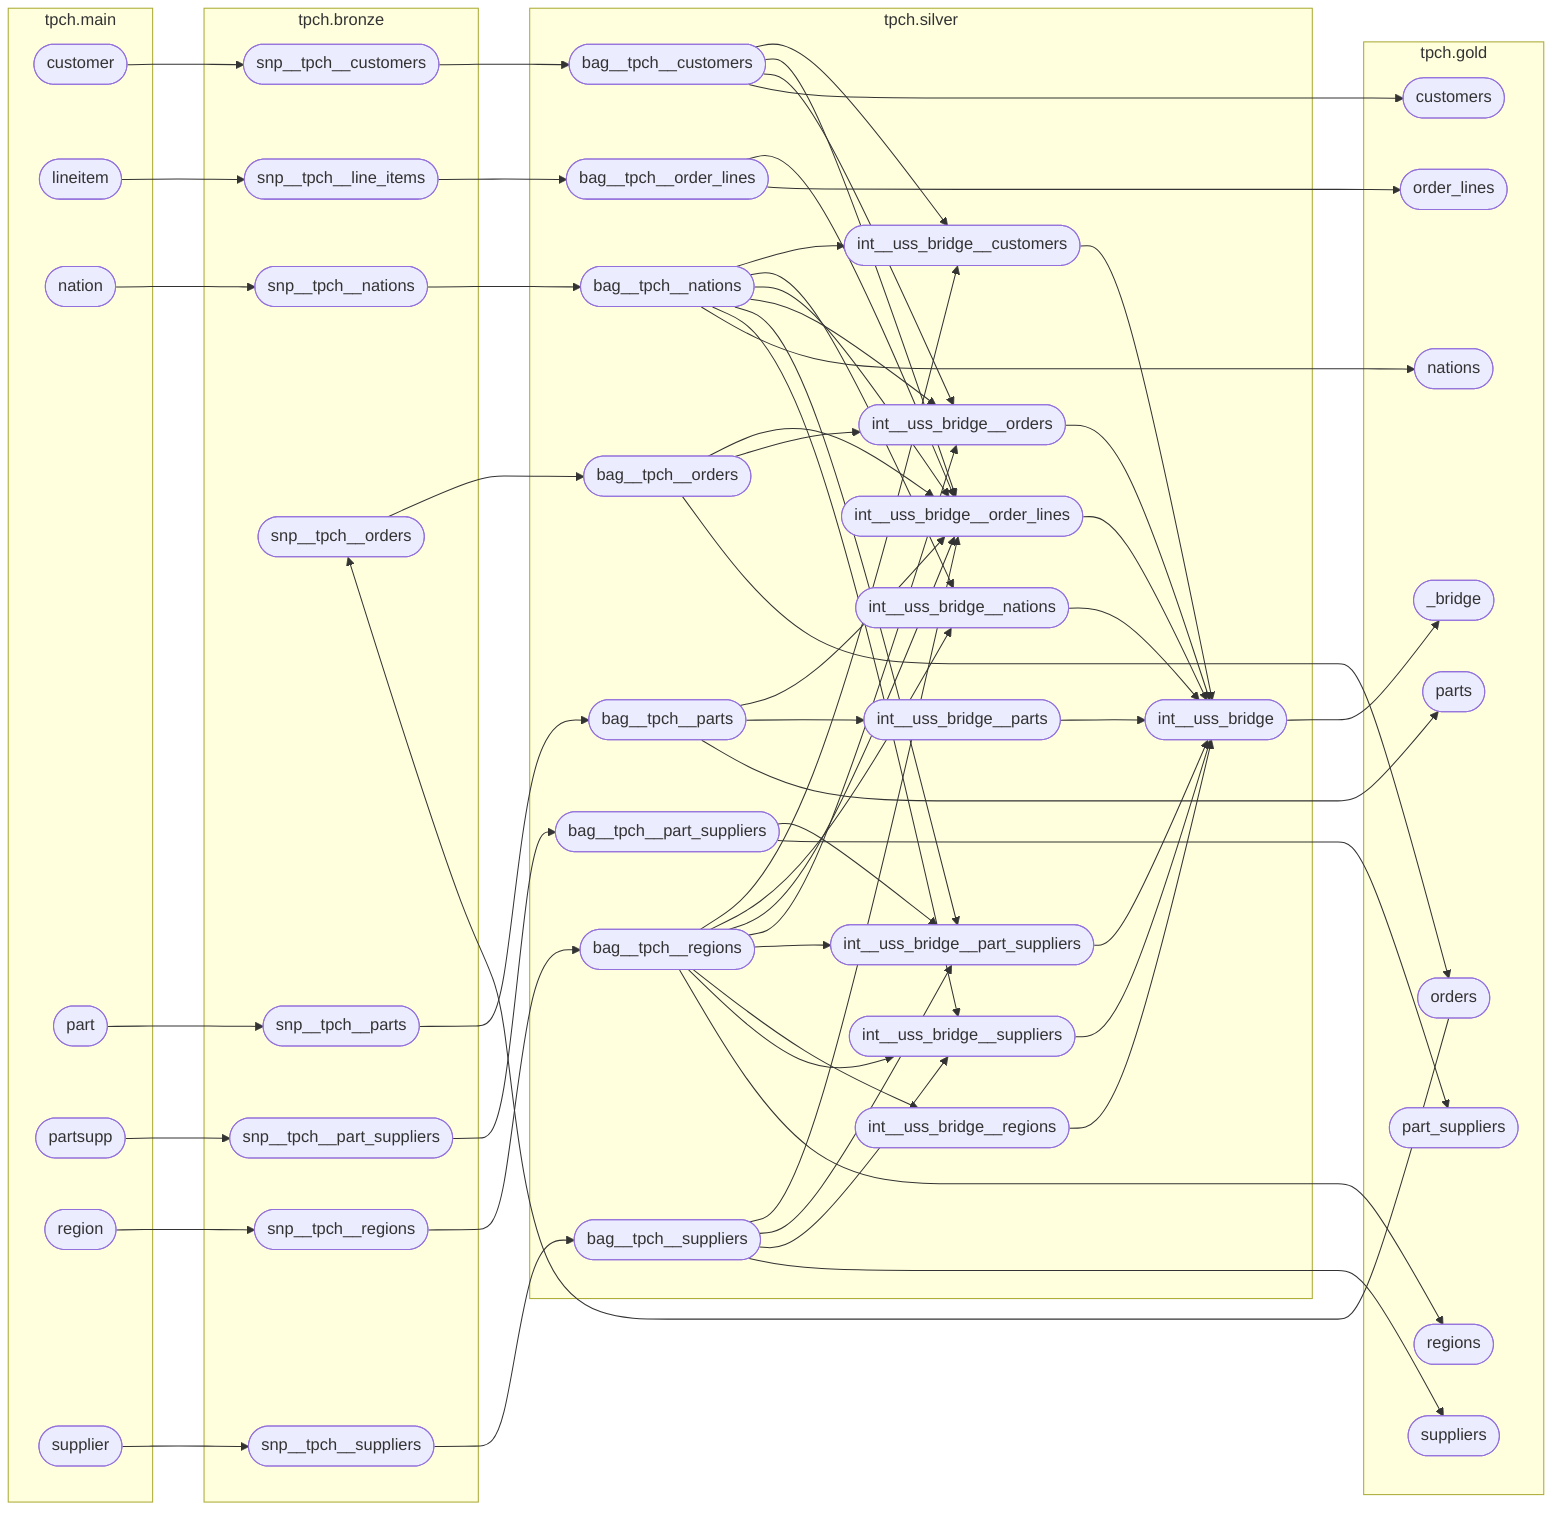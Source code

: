 flowchart LR
    subgraph tpch.bronze["tpch.bronze"]
        direction LR
        snp__tpch__customers(["snp__tpch__customers"])
        snp__tpch__line_items(["snp__tpch__line_items"])
        snp__tpch__nations(["snp__tpch__nations"])
        snp__tpch__orders(["snp__tpch__orders"])
        snp__tpch__part_suppliers(["snp__tpch__part_suppliers"])
        snp__tpch__parts(["snp__tpch__parts"])
        snp__tpch__regions(["snp__tpch__regions"])
        snp__tpch__suppliers(["snp__tpch__suppliers"])
    end

    subgraph tpch.silver["tpch.silver"]
        direction LR
        bag__tpch__customers(["bag__tpch__customers"])
        bag__tpch__nations(["bag__tpch__nations"])
        bag__tpch__order_lines(["bag__tpch__order_lines"])
        bag__tpch__orders(["bag__tpch__orders"])
        bag__tpch__part_suppliers(["bag__tpch__part_suppliers"])
        bag__tpch__parts(["bag__tpch__parts"])
        bag__tpch__regions(["bag__tpch__regions"])
        bag__tpch__suppliers(["bag__tpch__suppliers"])
        int__uss_bridge(["int__uss_bridge"])
        int__uss_bridge__customers(["int__uss_bridge__customers"])
        int__uss_bridge__nations(["int__uss_bridge__nations"])
        int__uss_bridge__order_lines(["int__uss_bridge__order_lines"])
        int__uss_bridge__orders(["int__uss_bridge__orders"])
        int__uss_bridge__part_suppliers(["int__uss_bridge__part_suppliers"])
        int__uss_bridge__parts(["int__uss_bridge__parts"])
        int__uss_bridge__regions(["int__uss_bridge__regions"])
        int__uss_bridge__suppliers(["int__uss_bridge__suppliers"])
    end

    subgraph tpch.gold["tpch.gold"]
        direction LR
        _bridge(["_bridge"])
        customers(["customers"])
        nations(["nations"])
        order_lines(["order_lines"])
        orders(["orders"])
        part_suppliers(["part_suppliers"])
        parts(["parts"])
        regions(["regions"])
        suppliers(["suppliers"])
    end

    subgraph tpch.main["tpch.main"]
        direction LR
        customer(["customer"])
        lineitem(["lineitem"])
        nation(["nation"])
        orders(["orders"])
        part(["part"])
        partsupp(["partsupp"])
        region(["region"])
        supplier(["supplier"])
    end

    %% tpch.bronze -> tpch.silver
    snp__tpch__customers --> bag__tpch__customers
    snp__tpch__line_items --> bag__tpch__order_lines
    snp__tpch__nations --> bag__tpch__nations
    snp__tpch__orders --> bag__tpch__orders
    snp__tpch__part_suppliers --> bag__tpch__part_suppliers
    snp__tpch__parts --> bag__tpch__parts
    snp__tpch__regions --> bag__tpch__regions
    snp__tpch__suppliers --> bag__tpch__suppliers

    %% tpch.silver -> tpch.silver
    bag__tpch__customers --> int__uss_bridge__customers
    bag__tpch__customers --> int__uss_bridge__order_lines
    bag__tpch__customers --> int__uss_bridge__orders
    bag__tpch__nations --> int__uss_bridge__customers
    bag__tpch__nations --> int__uss_bridge__nations
    bag__tpch__nations --> int__uss_bridge__order_lines
    bag__tpch__nations --> int__uss_bridge__orders
    bag__tpch__nations --> int__uss_bridge__part_suppliers
    bag__tpch__nations --> int__uss_bridge__suppliers
    bag__tpch__order_lines --> int__uss_bridge__order_lines
    bag__tpch__orders --> int__uss_bridge__order_lines
    bag__tpch__orders --> int__uss_bridge__orders
    bag__tpch__part_suppliers --> int__uss_bridge__part_suppliers
    bag__tpch__parts --> int__uss_bridge__order_lines
    bag__tpch__parts --> int__uss_bridge__parts
    bag__tpch__regions --> int__uss_bridge__customers
    bag__tpch__regions --> int__uss_bridge__nations
    bag__tpch__regions --> int__uss_bridge__order_lines
    bag__tpch__regions --> int__uss_bridge__orders
    bag__tpch__regions --> int__uss_bridge__part_suppliers
    bag__tpch__regions --> int__uss_bridge__regions
    bag__tpch__regions --> int__uss_bridge__suppliers
    bag__tpch__suppliers --> int__uss_bridge__order_lines
    bag__tpch__suppliers --> int__uss_bridge__part_suppliers
    bag__tpch__suppliers --> int__uss_bridge__suppliers
    int__uss_bridge__customers --> int__uss_bridge
    int__uss_bridge__nations --> int__uss_bridge
    int__uss_bridge__order_lines --> int__uss_bridge
    int__uss_bridge__orders --> int__uss_bridge
    int__uss_bridge__part_suppliers --> int__uss_bridge
    int__uss_bridge__parts --> int__uss_bridge
    int__uss_bridge__regions --> int__uss_bridge
    int__uss_bridge__suppliers --> int__uss_bridge

    %% tpch.silver -> tpch.gold
    bag__tpch__customers --> customers
    bag__tpch__nations --> nations
    bag__tpch__order_lines --> order_lines
    bag__tpch__orders --> orders
    bag__tpch__part_suppliers --> part_suppliers
    bag__tpch__parts --> parts
    bag__tpch__regions --> regions
    bag__tpch__suppliers --> suppliers
    int__uss_bridge --> _bridge

    %% tpch.main -> tpch.bronze
    customer --> snp__tpch__customers
    lineitem --> snp__tpch__line_items
    nation --> snp__tpch__nations
    orders --> snp__tpch__orders
    part --> snp__tpch__parts
    partsupp --> snp__tpch__part_suppliers
    region --> snp__tpch__regions
    supplier --> snp__tpch__suppliers